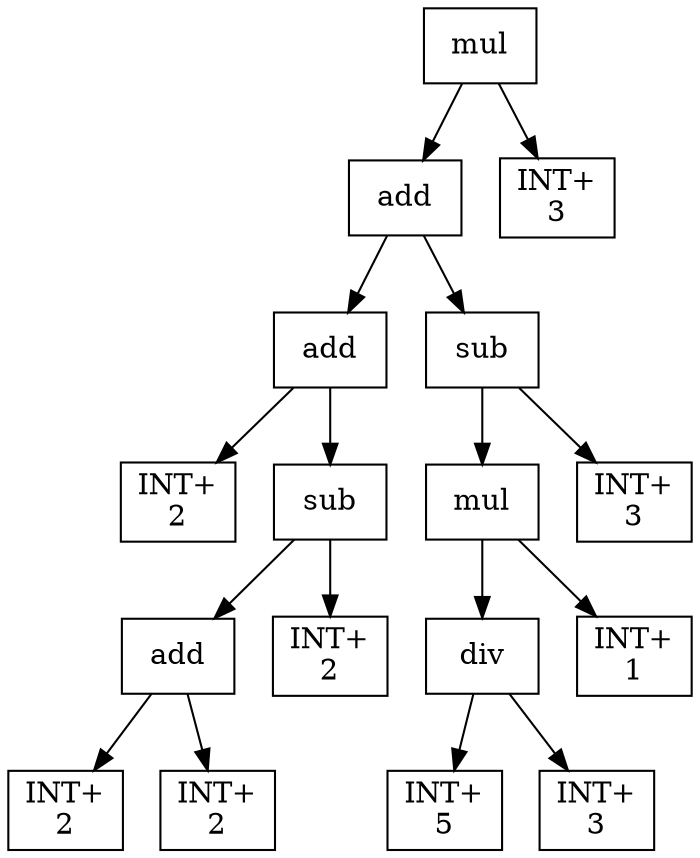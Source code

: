 digraph expr {
  node [shape=box];
  n1 [label="mul"];
  n2 [label="add"];
  n3 [label="add"];
  n4 [label="INT+\n2"];
  n5 [label="sub"];
  n6 [label="add"];
  n7 [label="INT+\n2"];
  n8 [label="INT+\n2"];
  n6 -> n7;
  n6 -> n8;
  n9 [label="INT+\n2"];
  n5 -> n6;
  n5 -> n9;
  n3 -> n4;
  n3 -> n5;
  n10 [label="sub"];
  n11 [label="mul"];
  n12 [label="div"];
  n13 [label="INT+\n5"];
  n14 [label="INT+\n3"];
  n12 -> n13;
  n12 -> n14;
  n15 [label="INT+\n1"];
  n11 -> n12;
  n11 -> n15;
  n16 [label="INT+\n3"];
  n10 -> n11;
  n10 -> n16;
  n2 -> n3;
  n2 -> n10;
  n17 [label="INT+\n3"];
  n1 -> n2;
  n1 -> n17;
}
